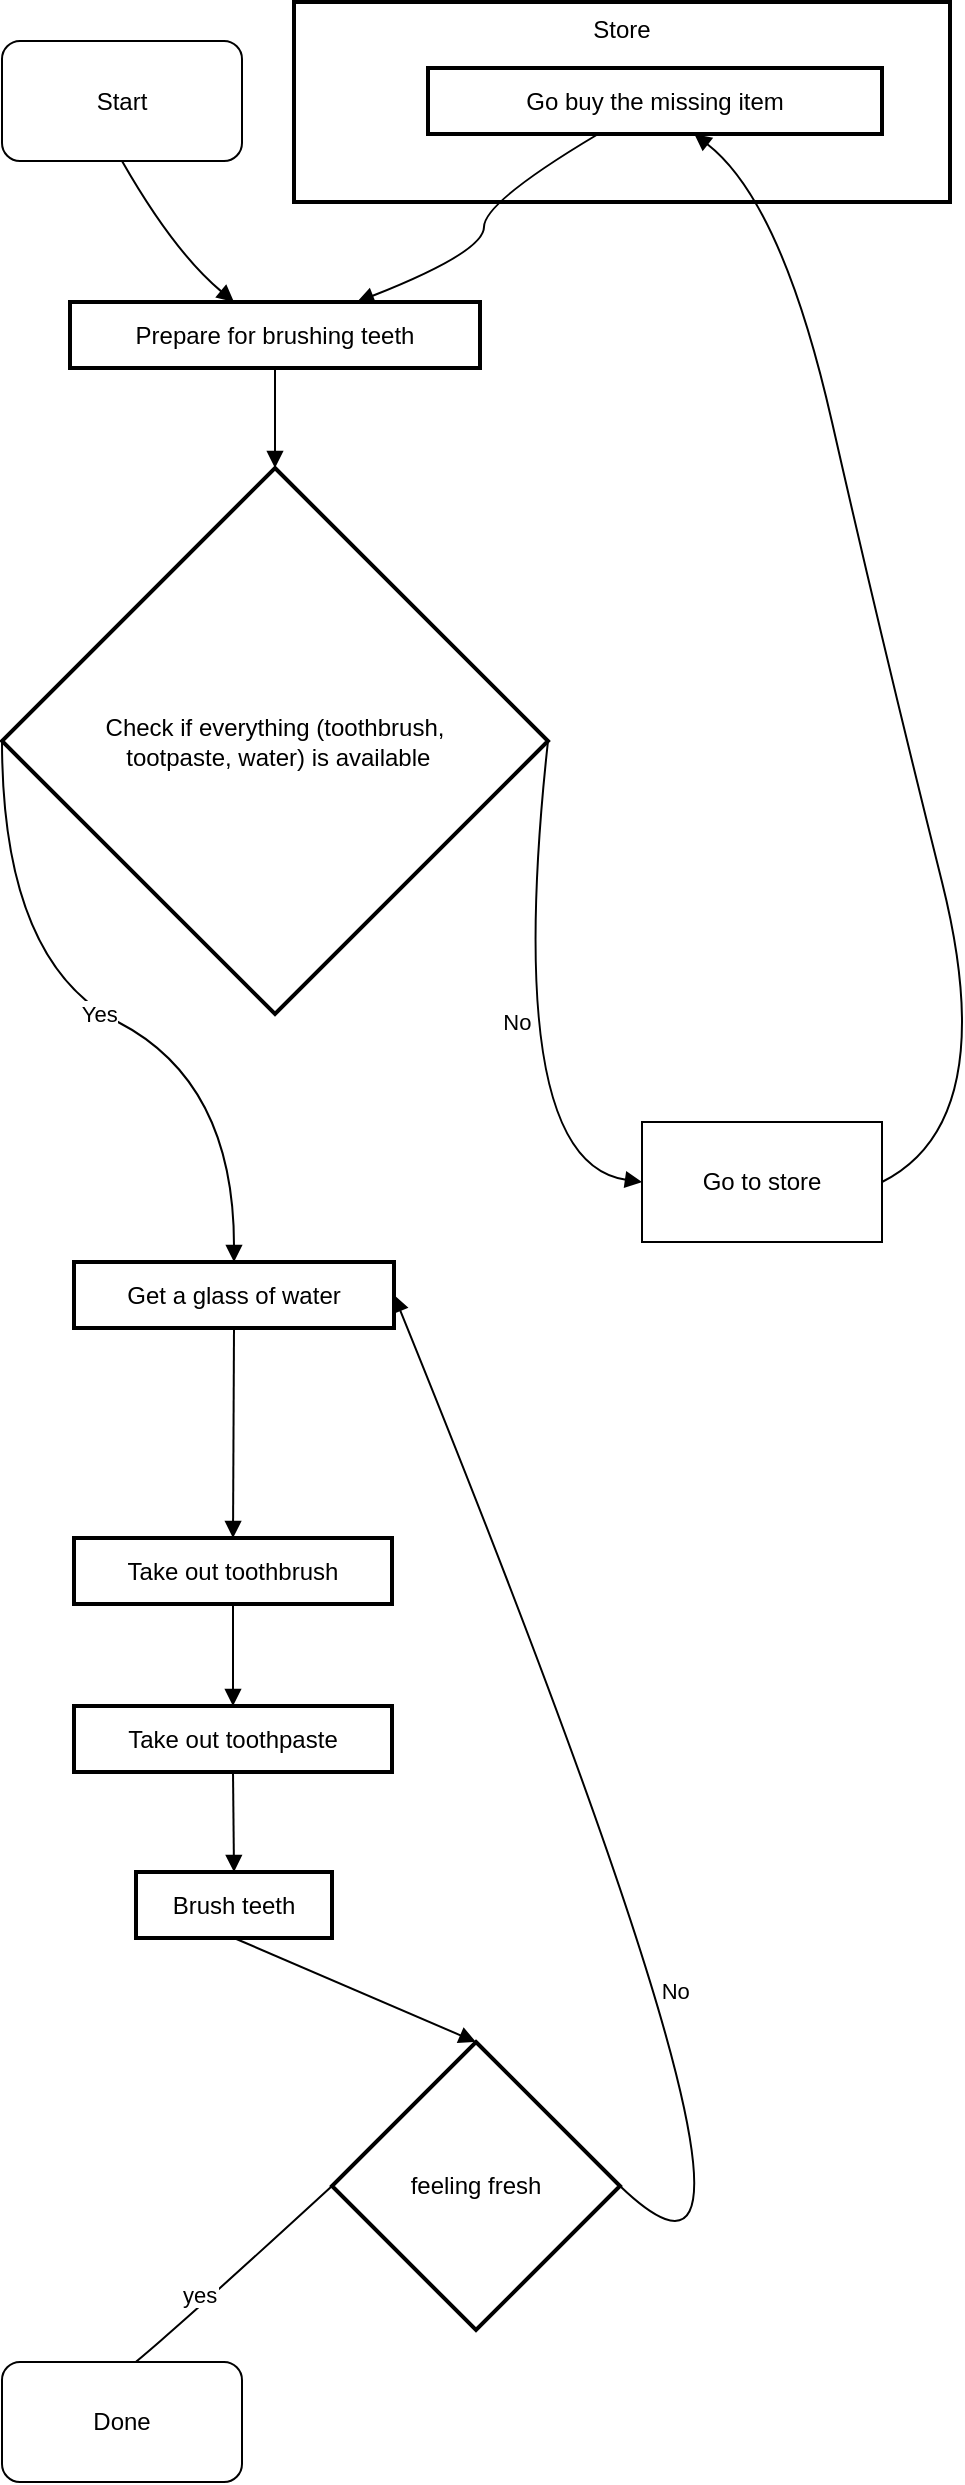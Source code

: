 <mxfile>
    <diagram name="Page-1" id="n8qG3aCjgZjPpgpLRiSz">
        <mxGraphModel dx="2029" dy="1772" grid="1" gridSize="10" guides="1" tooltips="1" connect="1" arrows="1" fold="1" page="1" pageScale="1" pageWidth="850" pageHeight="1100" math="0" shadow="0">
            <root>
                <mxCell id="0"/>
                <mxCell id="1" parent="0"/>
                <mxCell id="2" value="Store" style="whiteSpace=wrap;strokeWidth=2;verticalAlign=top;" parent="1" vertex="1">
                    <mxGeometry x="146" width="328" height="100" as="geometry"/>
                </mxCell>
                <mxCell id="3" value="Go buy the missing item" style="whiteSpace=wrap;strokeWidth=2;" parent="1" vertex="1">
                    <mxGeometry x="213" y="33" width="227" height="33" as="geometry"/>
                </mxCell>
                <mxCell id="5" value="Prepare for brushing teeth" style="whiteSpace=wrap;strokeWidth=2;" parent="1" vertex="1">
                    <mxGeometry x="34" y="150" width="205" height="33" as="geometry"/>
                </mxCell>
                <mxCell id="6" value="Check if everything (toothbrush,&#10; tootpaste, water) is available" style="rhombus;strokeWidth=2;whiteSpace=wrap;" parent="1" vertex="1">
                    <mxGeometry y="233" width="273" height="273" as="geometry"/>
                </mxCell>
                <mxCell id="7" value="Get a glass of water" style="whiteSpace=wrap;strokeWidth=2;" parent="1" vertex="1">
                    <mxGeometry x="36" y="630" width="160" height="33" as="geometry"/>
                </mxCell>
                <mxCell id="8" value="Take out toothbrush" style="whiteSpace=wrap;strokeWidth=2;" parent="1" vertex="1">
                    <mxGeometry x="36" y="768" width="159" height="33" as="geometry"/>
                </mxCell>
                <mxCell id="9" value="Take out toothpaste" style="whiteSpace=wrap;strokeWidth=2;" parent="1" vertex="1">
                    <mxGeometry x="36" y="852" width="159" height="33" as="geometry"/>
                </mxCell>
                <mxCell id="10" value="Brush teeth" style="whiteSpace=wrap;strokeWidth=2;" parent="1" vertex="1">
                    <mxGeometry x="67" y="935" width="98" height="33" as="geometry"/>
                </mxCell>
                <mxCell id="13" value="" style="curved=1;startArrow=none;endArrow=block;exitX=0.5;exitY=1;entryX=0.4;entryY=0;exitDx=0;exitDy=0;" parent="1" source="30" target="5" edge="1">
                    <mxGeometry relative="1" as="geometry">
                        <Array as="points">
                            <mxPoint x="86" y="125"/>
                        </Array>
                    </mxGeometry>
                </mxCell>
                <mxCell id="14" value="" style="curved=1;startArrow=none;endArrow=block;exitX=0.5;exitY=1.01;entryX=0.5;entryY=0;" parent="1" source="5" target="6" edge="1">
                    <mxGeometry relative="1" as="geometry">
                        <Array as="points"/>
                    </mxGeometry>
                </mxCell>
                <mxCell id="15" value="Yes" style="curved=1;startArrow=none;endArrow=block;exitX=0;exitY=0.5;entryX=0.5;entryY=-0.01;exitDx=0;exitDy=0;" parent="1" source="6" target="7" edge="1">
                    <mxGeometry relative="1" as="geometry">
                        <Array as="points">
                            <mxPoint y="480"/>
                            <mxPoint x="116" y="540"/>
                        </Array>
                    </mxGeometry>
                </mxCell>
                <mxCell id="16" value="No" style="curved=1;startArrow=none;endArrow=block;exitX=1;exitY=0.5;entryX=0;entryY=0.5;exitDx=0;exitDy=0;entryDx=0;entryDy=0;" parent="1" source="6" target="28" edge="1">
                    <mxGeometry relative="1" as="geometry">
                        <Array as="points">
                            <mxPoint x="250" y="580"/>
                        </Array>
                    </mxGeometry>
                </mxCell>
                <mxCell id="17" value="" style="curved=1;startArrow=none;endArrow=block;exitX=0.5;exitY=1.01;entryX=0.5;entryY=0.01;" parent="1" source="7" target="8" edge="1">
                    <mxGeometry relative="1" as="geometry">
                        <Array as="points"/>
                    </mxGeometry>
                </mxCell>
                <mxCell id="18" value="" style="curved=1;startArrow=none;endArrow=block;exitX=0.5;exitY=1.02;entryX=0.5;entryY=-0.01;" parent="1" source="8" target="9" edge="1">
                    <mxGeometry relative="1" as="geometry">
                        <Array as="points"/>
                    </mxGeometry>
                </mxCell>
                <mxCell id="19" value="" style="curved=1;startArrow=none;endArrow=block;exitX=0.5;exitY=1;entryX=0.5;entryY=0;" parent="1" source="9" target="10" edge="1">
                    <mxGeometry relative="1" as="geometry">
                        <Array as="points"/>
                    </mxGeometry>
                </mxCell>
                <mxCell id="20" value="" style="curved=1;startArrow=none;endArrow=block;exitX=0.5;exitY=1.02;entryX=0.5;entryY=0;entryDx=0;entryDy=0;" parent="1" source="10" target="23" edge="1">
                    <mxGeometry relative="1" as="geometry">
                        <Array as="points"/>
                    </mxGeometry>
                </mxCell>
                <mxCell id="21" value="" style="curved=1;startArrow=none;endArrow=block;exitX=1;exitY=0.5;entryX=0.59;entryY=1.02;exitDx=0;exitDy=0;" parent="1" source="28" target="3" edge="1">
                    <mxGeometry relative="1" as="geometry">
                        <Array as="points">
                            <mxPoint x="500" y="560"/>
                            <mxPoint x="440" y="320"/>
                            <mxPoint x="390" y="100"/>
                        </Array>
                    </mxGeometry>
                </mxCell>
                <mxCell id="22" value="" style="curved=1;startArrow=none;endArrow=block;exitX=0.37;exitY=1.02;entryX=0.7;entryY=0;" parent="1" source="3" target="5" edge="1">
                    <mxGeometry relative="1" as="geometry">
                        <Array as="points">
                            <mxPoint x="241" y="100"/>
                            <mxPoint x="241" y="125"/>
                        </Array>
                    </mxGeometry>
                </mxCell>
                <mxCell id="23" value="feeling fresh" style="rhombus;strokeWidth=2;whiteSpace=wrap;" vertex="1" parent="1">
                    <mxGeometry x="165" y="1020" width="144" height="144" as="geometry"/>
                </mxCell>
                <mxCell id="26" value="yes&#10;" style="curved=1;startArrow=none;endArrow=block;exitX=0;exitY=0.5;exitDx=0;exitDy=0;entryX=0.5;entryY=0;entryDx=0;entryDy=0;" edge="1" parent="1" source="23" target="31">
                    <mxGeometry relative="1" as="geometry">
                        <Array as="points">
                            <mxPoint x="48.84" y="1198.66"/>
                        </Array>
                        <mxPoint x="-40.002" y="1100.002" as="sourcePoint"/>
                        <mxPoint x="40" y="1199" as="targetPoint"/>
                    </mxGeometry>
                </mxCell>
                <mxCell id="27" value="No" style="curved=1;startArrow=none;endArrow=block;exitX=1;exitY=0.5;exitDx=0;exitDy=0;entryX=1;entryY=0.5;entryDx=0;entryDy=0;" edge="1" parent="1" source="23" target="7">
                    <mxGeometry relative="1" as="geometry">
                        <Array as="points">
                            <mxPoint x="420" y="1198.66"/>
                        </Array>
                        <mxPoint x="331.158" y="1100.002" as="sourcePoint"/>
                        <mxPoint x="190" y="700" as="targetPoint"/>
                    </mxGeometry>
                </mxCell>
                <mxCell id="28" value="Go to store" style="rounded=0;whiteSpace=wrap;html=1;" vertex="1" parent="1">
                    <mxGeometry x="320" y="560" width="120" height="60" as="geometry"/>
                </mxCell>
                <mxCell id="30" value="Start" style="rounded=1;whiteSpace=wrap;html=1;" vertex="1" parent="1">
                    <mxGeometry y="19.5" width="120" height="60" as="geometry"/>
                </mxCell>
                <mxCell id="31" value="Done" style="rounded=1;whiteSpace=wrap;html=1;" vertex="1" parent="1">
                    <mxGeometry y="1180" width="120" height="60" as="geometry"/>
                </mxCell>
            </root>
        </mxGraphModel>
    </diagram>
</mxfile>